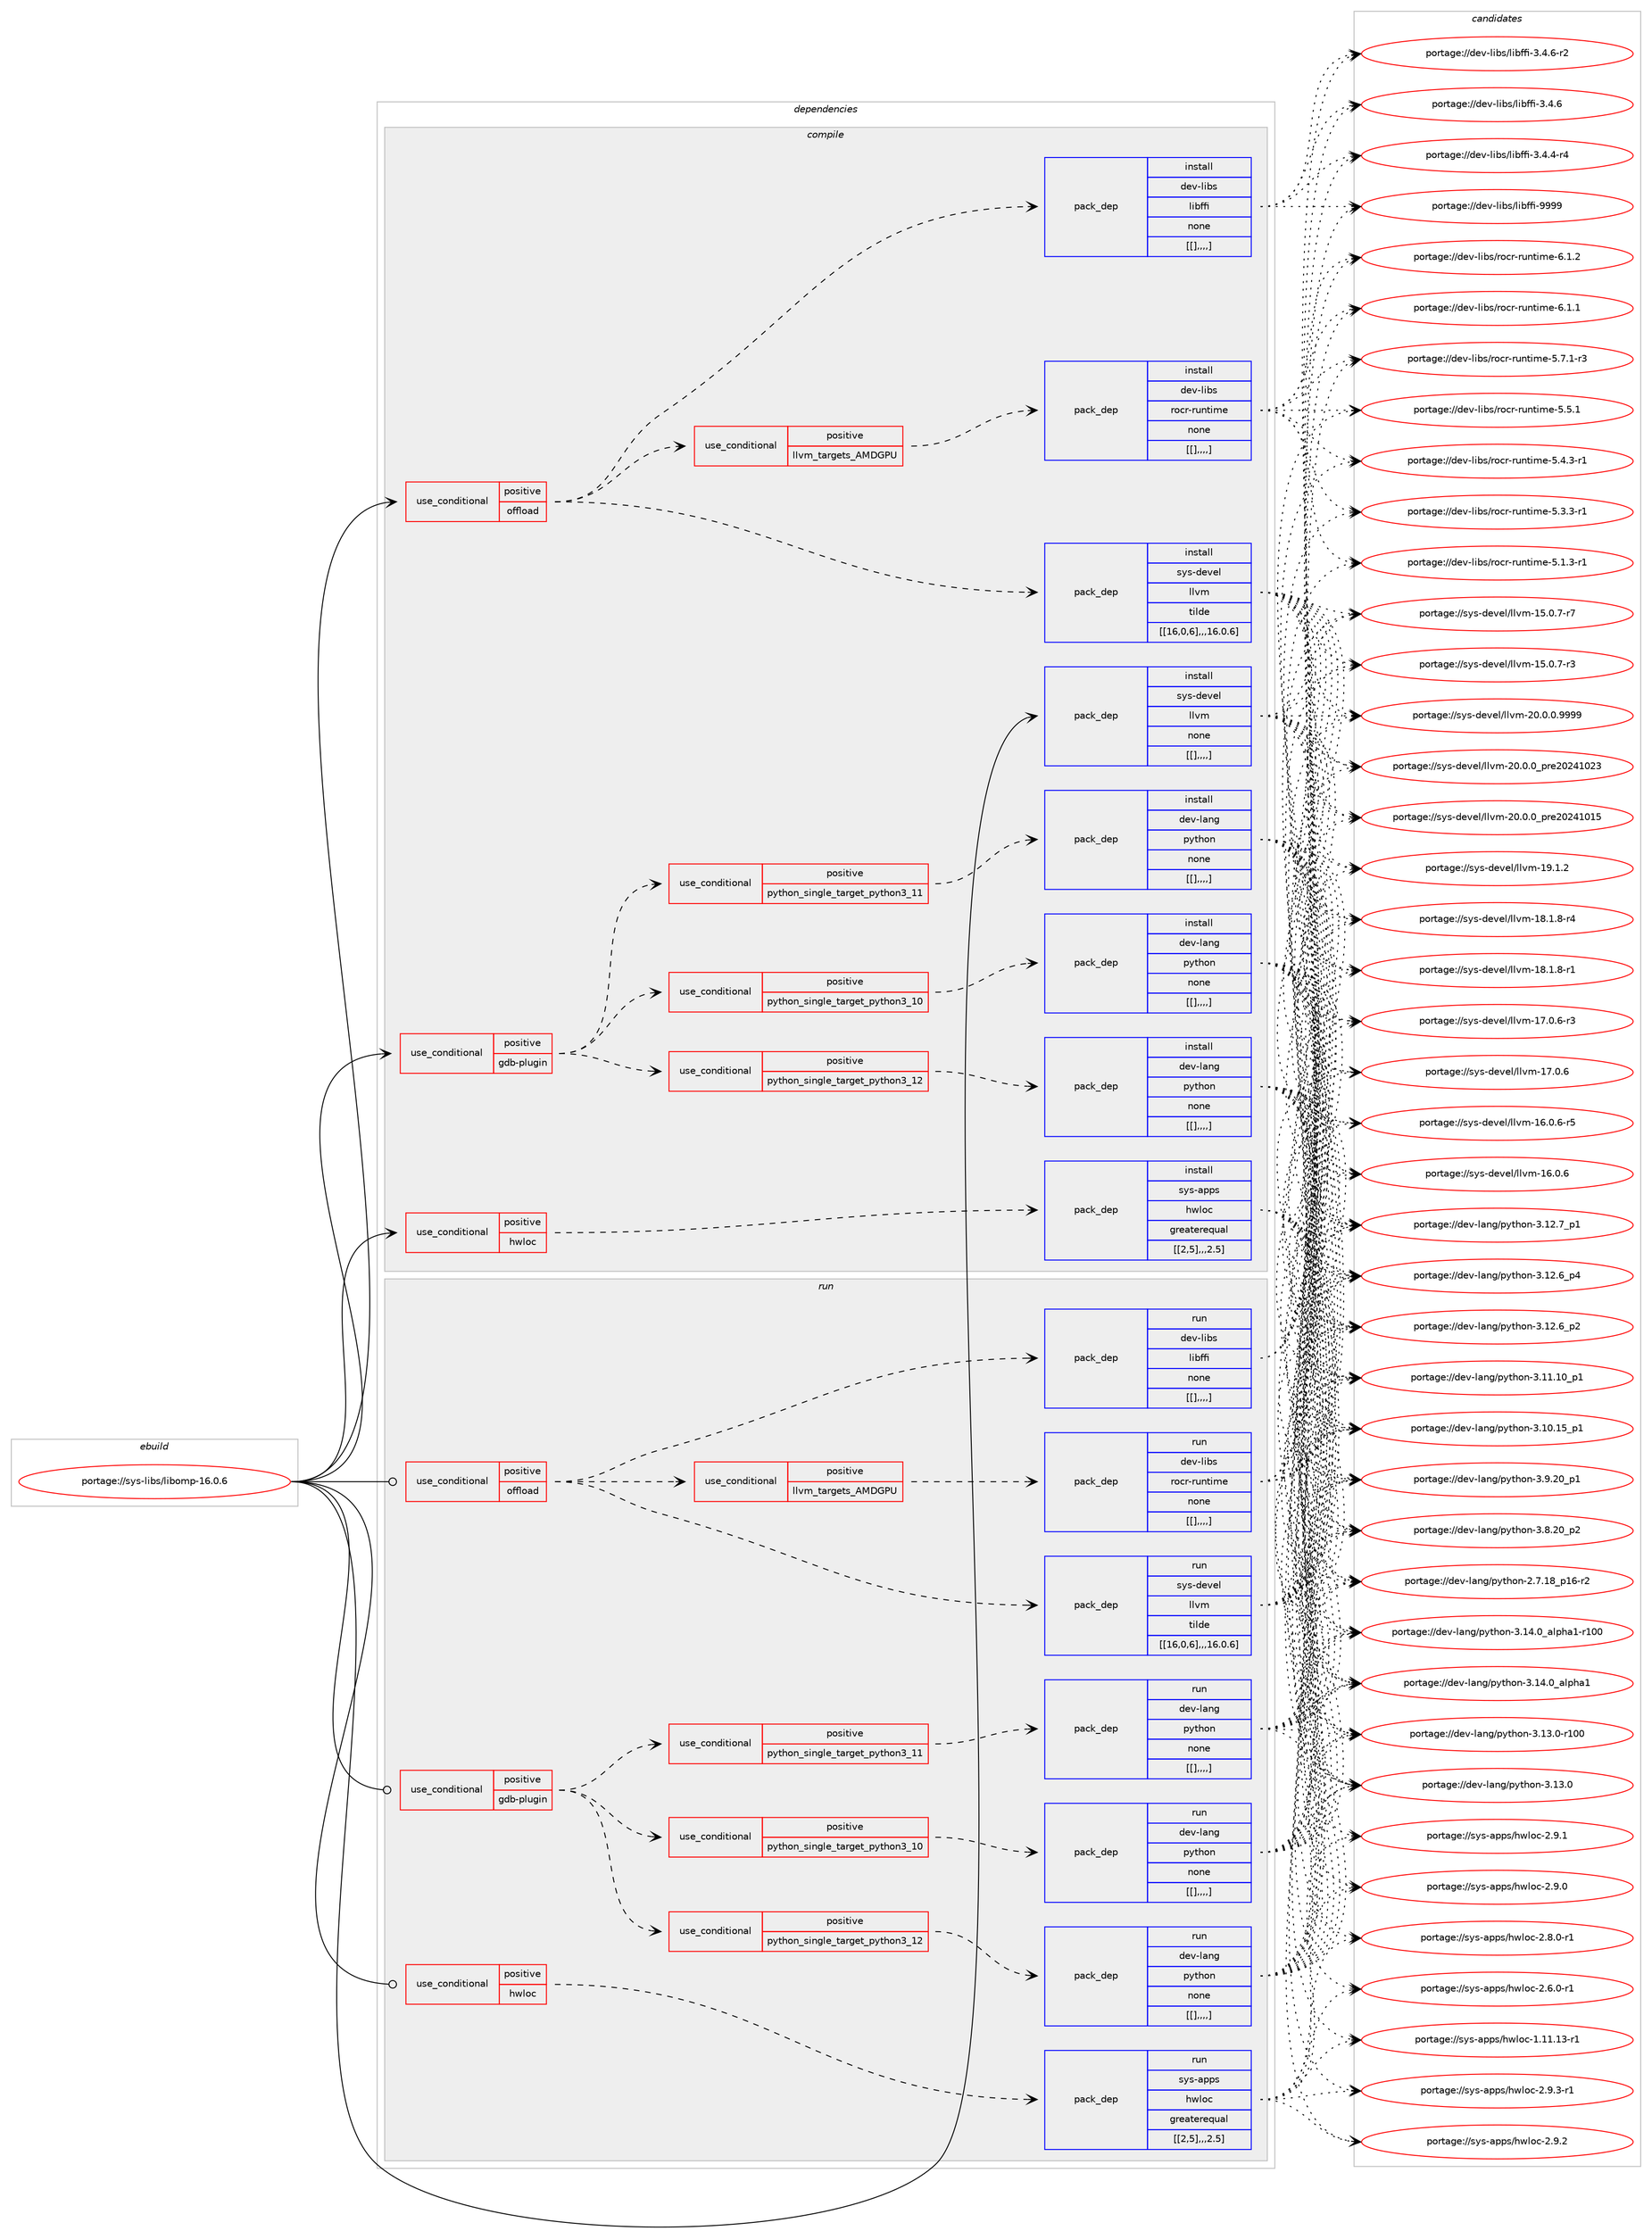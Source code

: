 digraph prolog {

# *************
# Graph options
# *************

newrank=true;
concentrate=true;
compound=true;
graph [rankdir=LR,fontname=Helvetica,fontsize=10,ranksep=1.5];#, ranksep=2.5, nodesep=0.2];
edge  [arrowhead=vee];
node  [fontname=Helvetica,fontsize=10];

# **********
# The ebuild
# **********

subgraph cluster_leftcol {
color=gray;
label=<<i>ebuild</i>>;
id [label="portage://sys-libs/libomp-16.0.6", color=red, width=4, href="../sys-libs/libomp-16.0.6.svg"];
}

# ****************
# The dependencies
# ****************

subgraph cluster_midcol {
color=gray;
label=<<i>dependencies</i>>;
subgraph cluster_compile {
fillcolor="#eeeeee";
style=filled;
label=<<i>compile</i>>;
subgraph cond124490 {
dependency464928 [label=<<TABLE BORDER="0" CELLBORDER="1" CELLSPACING="0" CELLPADDING="4"><TR><TD ROWSPAN="3" CELLPADDING="10">use_conditional</TD></TR><TR><TD>positive</TD></TR><TR><TD>gdb-plugin</TD></TR></TABLE>>, shape=none, color=red];
subgraph cond124503 {
dependency465000 [label=<<TABLE BORDER="0" CELLBORDER="1" CELLSPACING="0" CELLPADDING="4"><TR><TD ROWSPAN="3" CELLPADDING="10">use_conditional</TD></TR><TR><TD>positive</TD></TR><TR><TD>python_single_target_python3_10</TD></TR></TABLE>>, shape=none, color=red];
subgraph pack337218 {
dependency465020 [label=<<TABLE BORDER="0" CELLBORDER="1" CELLSPACING="0" CELLPADDING="4" WIDTH="220"><TR><TD ROWSPAN="6" CELLPADDING="30">pack_dep</TD></TR><TR><TD WIDTH="110">install</TD></TR><TR><TD>dev-lang</TD></TR><TR><TD>python</TD></TR><TR><TD>none</TD></TR><TR><TD>[[],,,,]</TD></TR></TABLE>>, shape=none, color=blue];
}
dependency465000:e -> dependency465020:w [weight=20,style="dashed",arrowhead="vee"];
}
dependency464928:e -> dependency465000:w [weight=20,style="dashed",arrowhead="vee"];
subgraph cond124541 {
dependency465026 [label=<<TABLE BORDER="0" CELLBORDER="1" CELLSPACING="0" CELLPADDING="4"><TR><TD ROWSPAN="3" CELLPADDING="10">use_conditional</TD></TR><TR><TD>positive</TD></TR><TR><TD>python_single_target_python3_11</TD></TR></TABLE>>, shape=none, color=red];
subgraph pack337262 {
dependency465126 [label=<<TABLE BORDER="0" CELLBORDER="1" CELLSPACING="0" CELLPADDING="4" WIDTH="220"><TR><TD ROWSPAN="6" CELLPADDING="30">pack_dep</TD></TR><TR><TD WIDTH="110">install</TD></TR><TR><TD>dev-lang</TD></TR><TR><TD>python</TD></TR><TR><TD>none</TD></TR><TR><TD>[[],,,,]</TD></TR></TABLE>>, shape=none, color=blue];
}
dependency465026:e -> dependency465126:w [weight=20,style="dashed",arrowhead="vee"];
}
dependency464928:e -> dependency465026:w [weight=20,style="dashed",arrowhead="vee"];
subgraph cond124600 {
dependency465155 [label=<<TABLE BORDER="0" CELLBORDER="1" CELLSPACING="0" CELLPADDING="4"><TR><TD ROWSPAN="3" CELLPADDING="10">use_conditional</TD></TR><TR><TD>positive</TD></TR><TR><TD>python_single_target_python3_12</TD></TR></TABLE>>, shape=none, color=red];
subgraph pack337300 {
dependency465201 [label=<<TABLE BORDER="0" CELLBORDER="1" CELLSPACING="0" CELLPADDING="4" WIDTH="220"><TR><TD ROWSPAN="6" CELLPADDING="30">pack_dep</TD></TR><TR><TD WIDTH="110">install</TD></TR><TR><TD>dev-lang</TD></TR><TR><TD>python</TD></TR><TR><TD>none</TD></TR><TR><TD>[[],,,,]</TD></TR></TABLE>>, shape=none, color=blue];
}
dependency465155:e -> dependency465201:w [weight=20,style="dashed",arrowhead="vee"];
}
dependency464928:e -> dependency465155:w [weight=20,style="dashed",arrowhead="vee"];
}
id:e -> dependency464928:w [weight=20,style="solid",arrowhead="vee"];
subgraph cond124633 {
dependency465251 [label=<<TABLE BORDER="0" CELLBORDER="1" CELLSPACING="0" CELLPADDING="4"><TR><TD ROWSPAN="3" CELLPADDING="10">use_conditional</TD></TR><TR><TD>positive</TD></TR><TR><TD>hwloc</TD></TR></TABLE>>, shape=none, color=red];
subgraph pack337358 {
dependency465277 [label=<<TABLE BORDER="0" CELLBORDER="1" CELLSPACING="0" CELLPADDING="4" WIDTH="220"><TR><TD ROWSPAN="6" CELLPADDING="30">pack_dep</TD></TR><TR><TD WIDTH="110">install</TD></TR><TR><TD>sys-apps</TD></TR><TR><TD>hwloc</TD></TR><TR><TD>greaterequal</TD></TR><TR><TD>[[2,5],,,2.5]</TD></TR></TABLE>>, shape=none, color=blue];
}
dependency465251:e -> dependency465277:w [weight=20,style="dashed",arrowhead="vee"];
}
id:e -> dependency465251:w [weight=20,style="solid",arrowhead="vee"];
subgraph cond124677 {
dependency465349 [label=<<TABLE BORDER="0" CELLBORDER="1" CELLSPACING="0" CELLPADDING="4"><TR><TD ROWSPAN="3" CELLPADDING="10">use_conditional</TD></TR><TR><TD>positive</TD></TR><TR><TD>offload</TD></TR></TABLE>>, shape=none, color=red];
subgraph pack337439 {
dependency465395 [label=<<TABLE BORDER="0" CELLBORDER="1" CELLSPACING="0" CELLPADDING="4" WIDTH="220"><TR><TD ROWSPAN="6" CELLPADDING="30">pack_dep</TD></TR><TR><TD WIDTH="110">install</TD></TR><TR><TD>dev-libs</TD></TR><TR><TD>libffi</TD></TR><TR><TD>none</TD></TR><TR><TD>[[],,,,]</TD></TR></TABLE>>, shape=none, color=blue];
}
dependency465349:e -> dependency465395:w [weight=20,style="dashed",arrowhead="vee"];
subgraph pack337454 {
dependency465424 [label=<<TABLE BORDER="0" CELLBORDER="1" CELLSPACING="0" CELLPADDING="4" WIDTH="220"><TR><TD ROWSPAN="6" CELLPADDING="30">pack_dep</TD></TR><TR><TD WIDTH="110">install</TD></TR><TR><TD>sys-devel</TD></TR><TR><TD>llvm</TD></TR><TR><TD>tilde</TD></TR><TR><TD>[[16,0,6],,,16.0.6]</TD></TR></TABLE>>, shape=none, color=blue];
}
dependency465349:e -> dependency465424:w [weight=20,style="dashed",arrowhead="vee"];
subgraph cond124717 {
dependency465453 [label=<<TABLE BORDER="0" CELLBORDER="1" CELLSPACING="0" CELLPADDING="4"><TR><TD ROWSPAN="3" CELLPADDING="10">use_conditional</TD></TR><TR><TD>positive</TD></TR><TR><TD>llvm_targets_AMDGPU</TD></TR></TABLE>>, shape=none, color=red];
subgraph pack337487 {
dependency465498 [label=<<TABLE BORDER="0" CELLBORDER="1" CELLSPACING="0" CELLPADDING="4" WIDTH="220"><TR><TD ROWSPAN="6" CELLPADDING="30">pack_dep</TD></TR><TR><TD WIDTH="110">install</TD></TR><TR><TD>dev-libs</TD></TR><TR><TD>rocr-runtime</TD></TR><TR><TD>none</TD></TR><TR><TD>[[],,,,]</TD></TR></TABLE>>, shape=none, color=blue];
}
dependency465453:e -> dependency465498:w [weight=20,style="dashed",arrowhead="vee"];
}
dependency465349:e -> dependency465453:w [weight=20,style="dashed",arrowhead="vee"];
}
id:e -> dependency465349:w [weight=20,style="solid",arrowhead="vee"];
subgraph pack337508 {
dependency465507 [label=<<TABLE BORDER="0" CELLBORDER="1" CELLSPACING="0" CELLPADDING="4" WIDTH="220"><TR><TD ROWSPAN="6" CELLPADDING="30">pack_dep</TD></TR><TR><TD WIDTH="110">install</TD></TR><TR><TD>sys-devel</TD></TR><TR><TD>llvm</TD></TR><TR><TD>none</TD></TR><TR><TD>[[],,,,]</TD></TR></TABLE>>, shape=none, color=blue];
}
id:e -> dependency465507:w [weight=20,style="solid",arrowhead="vee"];
}
subgraph cluster_compileandrun {
fillcolor="#eeeeee";
style=filled;
label=<<i>compile and run</i>>;
}
subgraph cluster_run {
fillcolor="#eeeeee";
style=filled;
label=<<i>run</i>>;
subgraph cond124749 {
dependency465513 [label=<<TABLE BORDER="0" CELLBORDER="1" CELLSPACING="0" CELLPADDING="4"><TR><TD ROWSPAN="3" CELLPADDING="10">use_conditional</TD></TR><TR><TD>positive</TD></TR><TR><TD>gdb-plugin</TD></TR></TABLE>>, shape=none, color=red];
subgraph cond124759 {
dependency465538 [label=<<TABLE BORDER="0" CELLBORDER="1" CELLSPACING="0" CELLPADDING="4"><TR><TD ROWSPAN="3" CELLPADDING="10">use_conditional</TD></TR><TR><TD>positive</TD></TR><TR><TD>python_single_target_python3_10</TD></TR></TABLE>>, shape=none, color=red];
subgraph pack337527 {
dependency465598 [label=<<TABLE BORDER="0" CELLBORDER="1" CELLSPACING="0" CELLPADDING="4" WIDTH="220"><TR><TD ROWSPAN="6" CELLPADDING="30">pack_dep</TD></TR><TR><TD WIDTH="110">run</TD></TR><TR><TD>dev-lang</TD></TR><TR><TD>python</TD></TR><TR><TD>none</TD></TR><TR><TD>[[],,,,]</TD></TR></TABLE>>, shape=none, color=blue];
}
dependency465538:e -> dependency465598:w [weight=20,style="dashed",arrowhead="vee"];
}
dependency465513:e -> dependency465538:w [weight=20,style="dashed",arrowhead="vee"];
subgraph cond124783 {
dependency465647 [label=<<TABLE BORDER="0" CELLBORDER="1" CELLSPACING="0" CELLPADDING="4"><TR><TD ROWSPAN="3" CELLPADDING="10">use_conditional</TD></TR><TR><TD>positive</TD></TR><TR><TD>python_single_target_python3_11</TD></TR></TABLE>>, shape=none, color=red];
subgraph pack337603 {
dependency465737 [label=<<TABLE BORDER="0" CELLBORDER="1" CELLSPACING="0" CELLPADDING="4" WIDTH="220"><TR><TD ROWSPAN="6" CELLPADDING="30">pack_dep</TD></TR><TR><TD WIDTH="110">run</TD></TR><TR><TD>dev-lang</TD></TR><TR><TD>python</TD></TR><TR><TD>none</TD></TR><TR><TD>[[],,,,]</TD></TR></TABLE>>, shape=none, color=blue];
}
dependency465647:e -> dependency465737:w [weight=20,style="dashed",arrowhead="vee"];
}
dependency465513:e -> dependency465647:w [weight=20,style="dashed",arrowhead="vee"];
subgraph cond124828 {
dependency465745 [label=<<TABLE BORDER="0" CELLBORDER="1" CELLSPACING="0" CELLPADDING="4"><TR><TD ROWSPAN="3" CELLPADDING="10">use_conditional</TD></TR><TR><TD>positive</TD></TR><TR><TD>python_single_target_python3_12</TD></TR></TABLE>>, shape=none, color=red];
subgraph pack337674 {
dependency465857 [label=<<TABLE BORDER="0" CELLBORDER="1" CELLSPACING="0" CELLPADDING="4" WIDTH="220"><TR><TD ROWSPAN="6" CELLPADDING="30">pack_dep</TD></TR><TR><TD WIDTH="110">run</TD></TR><TR><TD>dev-lang</TD></TR><TR><TD>python</TD></TR><TR><TD>none</TD></TR><TR><TD>[[],,,,]</TD></TR></TABLE>>, shape=none, color=blue];
}
dependency465745:e -> dependency465857:w [weight=20,style="dashed",arrowhead="vee"];
}
dependency465513:e -> dependency465745:w [weight=20,style="dashed",arrowhead="vee"];
}
id:e -> dependency465513:w [weight=20,style="solid",arrowhead="odot"];
subgraph cond124897 {
dependency465995 [label=<<TABLE BORDER="0" CELLBORDER="1" CELLSPACING="0" CELLPADDING="4"><TR><TD ROWSPAN="3" CELLPADDING="10">use_conditional</TD></TR><TR><TD>positive</TD></TR><TR><TD>hwloc</TD></TR></TABLE>>, shape=none, color=red];
subgraph pack337823 {
dependency465999 [label=<<TABLE BORDER="0" CELLBORDER="1" CELLSPACING="0" CELLPADDING="4" WIDTH="220"><TR><TD ROWSPAN="6" CELLPADDING="30">pack_dep</TD></TR><TR><TD WIDTH="110">run</TD></TR><TR><TD>sys-apps</TD></TR><TR><TD>hwloc</TD></TR><TR><TD>greaterequal</TD></TR><TR><TD>[[2,5],,,2.5]</TD></TR></TABLE>>, shape=none, color=blue];
}
dependency465995:e -> dependency465999:w [weight=20,style="dashed",arrowhead="vee"];
}
id:e -> dependency465995:w [weight=20,style="solid",arrowhead="odot"];
subgraph cond124929 {
dependency466048 [label=<<TABLE BORDER="0" CELLBORDER="1" CELLSPACING="0" CELLPADDING="4"><TR><TD ROWSPAN="3" CELLPADDING="10">use_conditional</TD></TR><TR><TD>positive</TD></TR><TR><TD>offload</TD></TR></TABLE>>, shape=none, color=red];
subgraph pack337855 {
dependency466062 [label=<<TABLE BORDER="0" CELLBORDER="1" CELLSPACING="0" CELLPADDING="4" WIDTH="220"><TR><TD ROWSPAN="6" CELLPADDING="30">pack_dep</TD></TR><TR><TD WIDTH="110">run</TD></TR><TR><TD>dev-libs</TD></TR><TR><TD>libffi</TD></TR><TR><TD>none</TD></TR><TR><TD>[[],,,,]</TD></TR></TABLE>>, shape=none, color=blue];
}
dependency466048:e -> dependency466062:w [weight=20,style="dashed",arrowhead="vee"];
subgraph pack337867 {
dependency466086 [label=<<TABLE BORDER="0" CELLBORDER="1" CELLSPACING="0" CELLPADDING="4" WIDTH="220"><TR><TD ROWSPAN="6" CELLPADDING="30">pack_dep</TD></TR><TR><TD WIDTH="110">run</TD></TR><TR><TD>sys-devel</TD></TR><TR><TD>llvm</TD></TR><TR><TD>tilde</TD></TR><TR><TD>[[16,0,6],,,16.0.6]</TD></TR></TABLE>>, shape=none, color=blue];
}
dependency466048:e -> dependency466086:w [weight=20,style="dashed",arrowhead="vee"];
subgraph cond124945 {
dependency466090 [label=<<TABLE BORDER="0" CELLBORDER="1" CELLSPACING="0" CELLPADDING="4"><TR><TD ROWSPAN="3" CELLPADDING="10">use_conditional</TD></TR><TR><TD>positive</TD></TR><TR><TD>llvm_targets_AMDGPU</TD></TR></TABLE>>, shape=none, color=red];
subgraph pack337903 {
dependency466130 [label=<<TABLE BORDER="0" CELLBORDER="1" CELLSPACING="0" CELLPADDING="4" WIDTH="220"><TR><TD ROWSPAN="6" CELLPADDING="30">pack_dep</TD></TR><TR><TD WIDTH="110">run</TD></TR><TR><TD>dev-libs</TD></TR><TR><TD>rocr-runtime</TD></TR><TR><TD>none</TD></TR><TR><TD>[[],,,,]</TD></TR></TABLE>>, shape=none, color=blue];
}
dependency466090:e -> dependency466130:w [weight=20,style="dashed",arrowhead="vee"];
}
dependency466048:e -> dependency466090:w [weight=20,style="dashed",arrowhead="vee"];
}
id:e -> dependency466048:w [weight=20,style="solid",arrowhead="odot"];
}
}

# **************
# The candidates
# **************

subgraph cluster_choices {
rank=same;
color=gray;
label=<<i>candidates</i>>;

subgraph choice337415 {
color=black;
nodesep=1;
choice100101118451089711010347112121116104111110455146495246489597108112104974945114494848 [label="portage://dev-lang/python-3.14.0_alpha1-r100", color=red, width=4,href="../dev-lang/python-3.14.0_alpha1-r100.svg"];
choice1001011184510897110103471121211161041111104551464952464895971081121049749 [label="portage://dev-lang/python-3.14.0_alpha1", color=red, width=4,href="../dev-lang/python-3.14.0_alpha1.svg"];
choice1001011184510897110103471121211161041111104551464951464845114494848 [label="portage://dev-lang/python-3.13.0-r100", color=red, width=4,href="../dev-lang/python-3.13.0-r100.svg"];
choice10010111845108971101034711212111610411111045514649514648 [label="portage://dev-lang/python-3.13.0", color=red, width=4,href="../dev-lang/python-3.13.0.svg"];
choice100101118451089711010347112121116104111110455146495046559511249 [label="portage://dev-lang/python-3.12.7_p1", color=red, width=4,href="../dev-lang/python-3.12.7_p1.svg"];
choice100101118451089711010347112121116104111110455146495046549511252 [label="portage://dev-lang/python-3.12.6_p4", color=red, width=4,href="../dev-lang/python-3.12.6_p4.svg"];
choice100101118451089711010347112121116104111110455146495046549511250 [label="portage://dev-lang/python-3.12.6_p2", color=red, width=4,href="../dev-lang/python-3.12.6_p2.svg"];
choice10010111845108971101034711212111610411111045514649494649489511249 [label="portage://dev-lang/python-3.11.10_p1", color=red, width=4,href="../dev-lang/python-3.11.10_p1.svg"];
choice10010111845108971101034711212111610411111045514649484649539511249 [label="portage://dev-lang/python-3.10.15_p1", color=red, width=4,href="../dev-lang/python-3.10.15_p1.svg"];
choice100101118451089711010347112121116104111110455146574650489511249 [label="portage://dev-lang/python-3.9.20_p1", color=red, width=4,href="../dev-lang/python-3.9.20_p1.svg"];
choice100101118451089711010347112121116104111110455146564650489511250 [label="portage://dev-lang/python-3.8.20_p2", color=red, width=4,href="../dev-lang/python-3.8.20_p2.svg"];
choice100101118451089711010347112121116104111110455046554649569511249544511450 [label="portage://dev-lang/python-2.7.18_p16-r2", color=red, width=4,href="../dev-lang/python-2.7.18_p16-r2.svg"];
dependency465020:e -> choice100101118451089711010347112121116104111110455146495246489597108112104974945114494848:w [style=dotted,weight="100"];
dependency465020:e -> choice1001011184510897110103471121211161041111104551464952464895971081121049749:w [style=dotted,weight="100"];
dependency465020:e -> choice1001011184510897110103471121211161041111104551464951464845114494848:w [style=dotted,weight="100"];
dependency465020:e -> choice10010111845108971101034711212111610411111045514649514648:w [style=dotted,weight="100"];
dependency465020:e -> choice100101118451089711010347112121116104111110455146495046559511249:w [style=dotted,weight="100"];
dependency465020:e -> choice100101118451089711010347112121116104111110455146495046549511252:w [style=dotted,weight="100"];
dependency465020:e -> choice100101118451089711010347112121116104111110455146495046549511250:w [style=dotted,weight="100"];
dependency465020:e -> choice10010111845108971101034711212111610411111045514649494649489511249:w [style=dotted,weight="100"];
dependency465020:e -> choice10010111845108971101034711212111610411111045514649484649539511249:w [style=dotted,weight="100"];
dependency465020:e -> choice100101118451089711010347112121116104111110455146574650489511249:w [style=dotted,weight="100"];
dependency465020:e -> choice100101118451089711010347112121116104111110455146564650489511250:w [style=dotted,weight="100"];
dependency465020:e -> choice100101118451089711010347112121116104111110455046554649569511249544511450:w [style=dotted,weight="100"];
}
subgraph choice337440 {
color=black;
nodesep=1;
choice100101118451089711010347112121116104111110455146495246489597108112104974945114494848 [label="portage://dev-lang/python-3.14.0_alpha1-r100", color=red, width=4,href="../dev-lang/python-3.14.0_alpha1-r100.svg"];
choice1001011184510897110103471121211161041111104551464952464895971081121049749 [label="portage://dev-lang/python-3.14.0_alpha1", color=red, width=4,href="../dev-lang/python-3.14.0_alpha1.svg"];
choice1001011184510897110103471121211161041111104551464951464845114494848 [label="portage://dev-lang/python-3.13.0-r100", color=red, width=4,href="../dev-lang/python-3.13.0-r100.svg"];
choice10010111845108971101034711212111610411111045514649514648 [label="portage://dev-lang/python-3.13.0", color=red, width=4,href="../dev-lang/python-3.13.0.svg"];
choice100101118451089711010347112121116104111110455146495046559511249 [label="portage://dev-lang/python-3.12.7_p1", color=red, width=4,href="../dev-lang/python-3.12.7_p1.svg"];
choice100101118451089711010347112121116104111110455146495046549511252 [label="portage://dev-lang/python-3.12.6_p4", color=red, width=4,href="../dev-lang/python-3.12.6_p4.svg"];
choice100101118451089711010347112121116104111110455146495046549511250 [label="portage://dev-lang/python-3.12.6_p2", color=red, width=4,href="../dev-lang/python-3.12.6_p2.svg"];
choice10010111845108971101034711212111610411111045514649494649489511249 [label="portage://dev-lang/python-3.11.10_p1", color=red, width=4,href="../dev-lang/python-3.11.10_p1.svg"];
choice10010111845108971101034711212111610411111045514649484649539511249 [label="portage://dev-lang/python-3.10.15_p1", color=red, width=4,href="../dev-lang/python-3.10.15_p1.svg"];
choice100101118451089711010347112121116104111110455146574650489511249 [label="portage://dev-lang/python-3.9.20_p1", color=red, width=4,href="../dev-lang/python-3.9.20_p1.svg"];
choice100101118451089711010347112121116104111110455146564650489511250 [label="portage://dev-lang/python-3.8.20_p2", color=red, width=4,href="../dev-lang/python-3.8.20_p2.svg"];
choice100101118451089711010347112121116104111110455046554649569511249544511450 [label="portage://dev-lang/python-2.7.18_p16-r2", color=red, width=4,href="../dev-lang/python-2.7.18_p16-r2.svg"];
dependency465126:e -> choice100101118451089711010347112121116104111110455146495246489597108112104974945114494848:w [style=dotted,weight="100"];
dependency465126:e -> choice1001011184510897110103471121211161041111104551464952464895971081121049749:w [style=dotted,weight="100"];
dependency465126:e -> choice1001011184510897110103471121211161041111104551464951464845114494848:w [style=dotted,weight="100"];
dependency465126:e -> choice10010111845108971101034711212111610411111045514649514648:w [style=dotted,weight="100"];
dependency465126:e -> choice100101118451089711010347112121116104111110455146495046559511249:w [style=dotted,weight="100"];
dependency465126:e -> choice100101118451089711010347112121116104111110455146495046549511252:w [style=dotted,weight="100"];
dependency465126:e -> choice100101118451089711010347112121116104111110455146495046549511250:w [style=dotted,weight="100"];
dependency465126:e -> choice10010111845108971101034711212111610411111045514649494649489511249:w [style=dotted,weight="100"];
dependency465126:e -> choice10010111845108971101034711212111610411111045514649484649539511249:w [style=dotted,weight="100"];
dependency465126:e -> choice100101118451089711010347112121116104111110455146574650489511249:w [style=dotted,weight="100"];
dependency465126:e -> choice100101118451089711010347112121116104111110455146564650489511250:w [style=dotted,weight="100"];
dependency465126:e -> choice100101118451089711010347112121116104111110455046554649569511249544511450:w [style=dotted,weight="100"];
}
subgraph choice337476 {
color=black;
nodesep=1;
choice100101118451089711010347112121116104111110455146495246489597108112104974945114494848 [label="portage://dev-lang/python-3.14.0_alpha1-r100", color=red, width=4,href="../dev-lang/python-3.14.0_alpha1-r100.svg"];
choice1001011184510897110103471121211161041111104551464952464895971081121049749 [label="portage://dev-lang/python-3.14.0_alpha1", color=red, width=4,href="../dev-lang/python-3.14.0_alpha1.svg"];
choice1001011184510897110103471121211161041111104551464951464845114494848 [label="portage://dev-lang/python-3.13.0-r100", color=red, width=4,href="../dev-lang/python-3.13.0-r100.svg"];
choice10010111845108971101034711212111610411111045514649514648 [label="portage://dev-lang/python-3.13.0", color=red, width=4,href="../dev-lang/python-3.13.0.svg"];
choice100101118451089711010347112121116104111110455146495046559511249 [label="portage://dev-lang/python-3.12.7_p1", color=red, width=4,href="../dev-lang/python-3.12.7_p1.svg"];
choice100101118451089711010347112121116104111110455146495046549511252 [label="portage://dev-lang/python-3.12.6_p4", color=red, width=4,href="../dev-lang/python-3.12.6_p4.svg"];
choice100101118451089711010347112121116104111110455146495046549511250 [label="portage://dev-lang/python-3.12.6_p2", color=red, width=4,href="../dev-lang/python-3.12.6_p2.svg"];
choice10010111845108971101034711212111610411111045514649494649489511249 [label="portage://dev-lang/python-3.11.10_p1", color=red, width=4,href="../dev-lang/python-3.11.10_p1.svg"];
choice10010111845108971101034711212111610411111045514649484649539511249 [label="portage://dev-lang/python-3.10.15_p1", color=red, width=4,href="../dev-lang/python-3.10.15_p1.svg"];
choice100101118451089711010347112121116104111110455146574650489511249 [label="portage://dev-lang/python-3.9.20_p1", color=red, width=4,href="../dev-lang/python-3.9.20_p1.svg"];
choice100101118451089711010347112121116104111110455146564650489511250 [label="portage://dev-lang/python-3.8.20_p2", color=red, width=4,href="../dev-lang/python-3.8.20_p2.svg"];
choice100101118451089711010347112121116104111110455046554649569511249544511450 [label="portage://dev-lang/python-2.7.18_p16-r2", color=red, width=4,href="../dev-lang/python-2.7.18_p16-r2.svg"];
dependency465201:e -> choice100101118451089711010347112121116104111110455146495246489597108112104974945114494848:w [style=dotted,weight="100"];
dependency465201:e -> choice1001011184510897110103471121211161041111104551464952464895971081121049749:w [style=dotted,weight="100"];
dependency465201:e -> choice1001011184510897110103471121211161041111104551464951464845114494848:w [style=dotted,weight="100"];
dependency465201:e -> choice10010111845108971101034711212111610411111045514649514648:w [style=dotted,weight="100"];
dependency465201:e -> choice100101118451089711010347112121116104111110455146495046559511249:w [style=dotted,weight="100"];
dependency465201:e -> choice100101118451089711010347112121116104111110455146495046549511252:w [style=dotted,weight="100"];
dependency465201:e -> choice100101118451089711010347112121116104111110455146495046549511250:w [style=dotted,weight="100"];
dependency465201:e -> choice10010111845108971101034711212111610411111045514649494649489511249:w [style=dotted,weight="100"];
dependency465201:e -> choice10010111845108971101034711212111610411111045514649484649539511249:w [style=dotted,weight="100"];
dependency465201:e -> choice100101118451089711010347112121116104111110455146574650489511249:w [style=dotted,weight="100"];
dependency465201:e -> choice100101118451089711010347112121116104111110455146564650489511250:w [style=dotted,weight="100"];
dependency465201:e -> choice100101118451089711010347112121116104111110455046554649569511249544511450:w [style=dotted,weight="100"];
}
subgraph choice337505 {
color=black;
nodesep=1;
choice115121115459711211211547104119108111994550465746514511449 [label="portage://sys-apps/hwloc-2.9.3-r1", color=red, width=4,href="../sys-apps/hwloc-2.9.3-r1.svg"];
choice11512111545971121121154710411910811199455046574650 [label="portage://sys-apps/hwloc-2.9.2", color=red, width=4,href="../sys-apps/hwloc-2.9.2.svg"];
choice11512111545971121121154710411910811199455046574649 [label="portage://sys-apps/hwloc-2.9.1", color=red, width=4,href="../sys-apps/hwloc-2.9.1.svg"];
choice11512111545971121121154710411910811199455046574648 [label="portage://sys-apps/hwloc-2.9.0", color=red, width=4,href="../sys-apps/hwloc-2.9.0.svg"];
choice115121115459711211211547104119108111994550465646484511449 [label="portage://sys-apps/hwloc-2.8.0-r1", color=red, width=4,href="../sys-apps/hwloc-2.8.0-r1.svg"];
choice115121115459711211211547104119108111994550465446484511449 [label="portage://sys-apps/hwloc-2.6.0-r1", color=red, width=4,href="../sys-apps/hwloc-2.6.0-r1.svg"];
choice1151211154597112112115471041191081119945494649494649514511449 [label="portage://sys-apps/hwloc-1.11.13-r1", color=red, width=4,href="../sys-apps/hwloc-1.11.13-r1.svg"];
dependency465277:e -> choice115121115459711211211547104119108111994550465746514511449:w [style=dotted,weight="100"];
dependency465277:e -> choice11512111545971121121154710411910811199455046574650:w [style=dotted,weight="100"];
dependency465277:e -> choice11512111545971121121154710411910811199455046574649:w [style=dotted,weight="100"];
dependency465277:e -> choice11512111545971121121154710411910811199455046574648:w [style=dotted,weight="100"];
dependency465277:e -> choice115121115459711211211547104119108111994550465646484511449:w [style=dotted,weight="100"];
dependency465277:e -> choice115121115459711211211547104119108111994550465446484511449:w [style=dotted,weight="100"];
dependency465277:e -> choice1151211154597112112115471041191081119945494649494649514511449:w [style=dotted,weight="100"];
}
subgraph choice337515 {
color=black;
nodesep=1;
choice100101118451081059811547108105981021021054557575757 [label="portage://dev-libs/libffi-9999", color=red, width=4,href="../dev-libs/libffi-9999.svg"];
choice100101118451081059811547108105981021021054551465246544511450 [label="portage://dev-libs/libffi-3.4.6-r2", color=red, width=4,href="../dev-libs/libffi-3.4.6-r2.svg"];
choice10010111845108105981154710810598102102105455146524654 [label="portage://dev-libs/libffi-3.4.6", color=red, width=4,href="../dev-libs/libffi-3.4.6.svg"];
choice100101118451081059811547108105981021021054551465246524511452 [label="portage://dev-libs/libffi-3.4.4-r4", color=red, width=4,href="../dev-libs/libffi-3.4.4-r4.svg"];
dependency465395:e -> choice100101118451081059811547108105981021021054557575757:w [style=dotted,weight="100"];
dependency465395:e -> choice100101118451081059811547108105981021021054551465246544511450:w [style=dotted,weight="100"];
dependency465395:e -> choice10010111845108105981154710810598102102105455146524654:w [style=dotted,weight="100"];
dependency465395:e -> choice100101118451081059811547108105981021021054551465246524511452:w [style=dotted,weight="100"];
}
subgraph choice337535 {
color=black;
nodesep=1;
choice1151211154510010111810110847108108118109455048464846484657575757 [label="portage://sys-devel/llvm-20.0.0.9999", color=red, width=4,href="../sys-devel/llvm-20.0.0.9999.svg"];
choice115121115451001011181011084710810811810945504846484648951121141015048505249485051 [label="portage://sys-devel/llvm-20.0.0_pre20241023", color=red, width=4,href="../sys-devel/llvm-20.0.0_pre20241023.svg"];
choice115121115451001011181011084710810811810945504846484648951121141015048505249484953 [label="portage://sys-devel/llvm-20.0.0_pre20241015", color=red, width=4,href="../sys-devel/llvm-20.0.0_pre20241015.svg"];
choice115121115451001011181011084710810811810945495746494650 [label="portage://sys-devel/llvm-19.1.2", color=red, width=4,href="../sys-devel/llvm-19.1.2.svg"];
choice1151211154510010111810110847108108118109454956464946564511452 [label="portage://sys-devel/llvm-18.1.8-r4", color=red, width=4,href="../sys-devel/llvm-18.1.8-r4.svg"];
choice1151211154510010111810110847108108118109454956464946564511449 [label="portage://sys-devel/llvm-18.1.8-r1", color=red, width=4,href="../sys-devel/llvm-18.1.8-r1.svg"];
choice1151211154510010111810110847108108118109454955464846544511451 [label="portage://sys-devel/llvm-17.0.6-r3", color=red, width=4,href="../sys-devel/llvm-17.0.6-r3.svg"];
choice115121115451001011181011084710810811810945495546484654 [label="portage://sys-devel/llvm-17.0.6", color=red, width=4,href="../sys-devel/llvm-17.0.6.svg"];
choice1151211154510010111810110847108108118109454954464846544511453 [label="portage://sys-devel/llvm-16.0.6-r5", color=red, width=4,href="../sys-devel/llvm-16.0.6-r5.svg"];
choice115121115451001011181011084710810811810945495446484654 [label="portage://sys-devel/llvm-16.0.6", color=red, width=4,href="../sys-devel/llvm-16.0.6.svg"];
choice1151211154510010111810110847108108118109454953464846554511455 [label="portage://sys-devel/llvm-15.0.7-r7", color=red, width=4,href="../sys-devel/llvm-15.0.7-r7.svg"];
choice1151211154510010111810110847108108118109454953464846554511451 [label="portage://sys-devel/llvm-15.0.7-r3", color=red, width=4,href="../sys-devel/llvm-15.0.7-r3.svg"];
dependency465424:e -> choice1151211154510010111810110847108108118109455048464846484657575757:w [style=dotted,weight="100"];
dependency465424:e -> choice115121115451001011181011084710810811810945504846484648951121141015048505249485051:w [style=dotted,weight="100"];
dependency465424:e -> choice115121115451001011181011084710810811810945504846484648951121141015048505249484953:w [style=dotted,weight="100"];
dependency465424:e -> choice115121115451001011181011084710810811810945495746494650:w [style=dotted,weight="100"];
dependency465424:e -> choice1151211154510010111810110847108108118109454956464946564511452:w [style=dotted,weight="100"];
dependency465424:e -> choice1151211154510010111810110847108108118109454956464946564511449:w [style=dotted,weight="100"];
dependency465424:e -> choice1151211154510010111810110847108108118109454955464846544511451:w [style=dotted,weight="100"];
dependency465424:e -> choice115121115451001011181011084710810811810945495546484654:w [style=dotted,weight="100"];
dependency465424:e -> choice1151211154510010111810110847108108118109454954464846544511453:w [style=dotted,weight="100"];
dependency465424:e -> choice115121115451001011181011084710810811810945495446484654:w [style=dotted,weight="100"];
dependency465424:e -> choice1151211154510010111810110847108108118109454953464846554511455:w [style=dotted,weight="100"];
dependency465424:e -> choice1151211154510010111810110847108108118109454953464846554511451:w [style=dotted,weight="100"];
}
subgraph choice337549 {
color=black;
nodesep=1;
choice1001011184510810598115471141119911445114117110116105109101455446494650 [label="portage://dev-libs/rocr-runtime-6.1.2", color=red, width=4,href="../dev-libs/rocr-runtime-6.1.2.svg"];
choice1001011184510810598115471141119911445114117110116105109101455446494649 [label="portage://dev-libs/rocr-runtime-6.1.1", color=red, width=4,href="../dev-libs/rocr-runtime-6.1.1.svg"];
choice10010111845108105981154711411199114451141171101161051091014553465546494511451 [label="portage://dev-libs/rocr-runtime-5.7.1-r3", color=red, width=4,href="../dev-libs/rocr-runtime-5.7.1-r3.svg"];
choice1001011184510810598115471141119911445114117110116105109101455346534649 [label="portage://dev-libs/rocr-runtime-5.5.1", color=red, width=4,href="../dev-libs/rocr-runtime-5.5.1.svg"];
choice10010111845108105981154711411199114451141171101161051091014553465246514511449 [label="portage://dev-libs/rocr-runtime-5.4.3-r1", color=red, width=4,href="../dev-libs/rocr-runtime-5.4.3-r1.svg"];
choice10010111845108105981154711411199114451141171101161051091014553465146514511449 [label="portage://dev-libs/rocr-runtime-5.3.3-r1", color=red, width=4,href="../dev-libs/rocr-runtime-5.3.3-r1.svg"];
choice10010111845108105981154711411199114451141171101161051091014553464946514511449 [label="portage://dev-libs/rocr-runtime-5.1.3-r1", color=red, width=4,href="../dev-libs/rocr-runtime-5.1.3-r1.svg"];
dependency465498:e -> choice1001011184510810598115471141119911445114117110116105109101455446494650:w [style=dotted,weight="100"];
dependency465498:e -> choice1001011184510810598115471141119911445114117110116105109101455446494649:w [style=dotted,weight="100"];
dependency465498:e -> choice10010111845108105981154711411199114451141171101161051091014553465546494511451:w [style=dotted,weight="100"];
dependency465498:e -> choice1001011184510810598115471141119911445114117110116105109101455346534649:w [style=dotted,weight="100"];
dependency465498:e -> choice10010111845108105981154711411199114451141171101161051091014553465246514511449:w [style=dotted,weight="100"];
dependency465498:e -> choice10010111845108105981154711411199114451141171101161051091014553465146514511449:w [style=dotted,weight="100"];
dependency465498:e -> choice10010111845108105981154711411199114451141171101161051091014553464946514511449:w [style=dotted,weight="100"];
}
subgraph choice337559 {
color=black;
nodesep=1;
choice1151211154510010111810110847108108118109455048464846484657575757 [label="portage://sys-devel/llvm-20.0.0.9999", color=red, width=4,href="../sys-devel/llvm-20.0.0.9999.svg"];
choice115121115451001011181011084710810811810945504846484648951121141015048505249485051 [label="portage://sys-devel/llvm-20.0.0_pre20241023", color=red, width=4,href="../sys-devel/llvm-20.0.0_pre20241023.svg"];
choice115121115451001011181011084710810811810945504846484648951121141015048505249484953 [label="portage://sys-devel/llvm-20.0.0_pre20241015", color=red, width=4,href="../sys-devel/llvm-20.0.0_pre20241015.svg"];
choice115121115451001011181011084710810811810945495746494650 [label="portage://sys-devel/llvm-19.1.2", color=red, width=4,href="../sys-devel/llvm-19.1.2.svg"];
choice1151211154510010111810110847108108118109454956464946564511452 [label="portage://sys-devel/llvm-18.1.8-r4", color=red, width=4,href="../sys-devel/llvm-18.1.8-r4.svg"];
choice1151211154510010111810110847108108118109454956464946564511449 [label="portage://sys-devel/llvm-18.1.8-r1", color=red, width=4,href="../sys-devel/llvm-18.1.8-r1.svg"];
choice1151211154510010111810110847108108118109454955464846544511451 [label="portage://sys-devel/llvm-17.0.6-r3", color=red, width=4,href="../sys-devel/llvm-17.0.6-r3.svg"];
choice115121115451001011181011084710810811810945495546484654 [label="portage://sys-devel/llvm-17.0.6", color=red, width=4,href="../sys-devel/llvm-17.0.6.svg"];
choice1151211154510010111810110847108108118109454954464846544511453 [label="portage://sys-devel/llvm-16.0.6-r5", color=red, width=4,href="../sys-devel/llvm-16.0.6-r5.svg"];
choice115121115451001011181011084710810811810945495446484654 [label="portage://sys-devel/llvm-16.0.6", color=red, width=4,href="../sys-devel/llvm-16.0.6.svg"];
choice1151211154510010111810110847108108118109454953464846554511455 [label="portage://sys-devel/llvm-15.0.7-r7", color=red, width=4,href="../sys-devel/llvm-15.0.7-r7.svg"];
choice1151211154510010111810110847108108118109454953464846554511451 [label="portage://sys-devel/llvm-15.0.7-r3", color=red, width=4,href="../sys-devel/llvm-15.0.7-r3.svg"];
dependency465507:e -> choice1151211154510010111810110847108108118109455048464846484657575757:w [style=dotted,weight="100"];
dependency465507:e -> choice115121115451001011181011084710810811810945504846484648951121141015048505249485051:w [style=dotted,weight="100"];
dependency465507:e -> choice115121115451001011181011084710810811810945504846484648951121141015048505249484953:w [style=dotted,weight="100"];
dependency465507:e -> choice115121115451001011181011084710810811810945495746494650:w [style=dotted,weight="100"];
dependency465507:e -> choice1151211154510010111810110847108108118109454956464946564511452:w [style=dotted,weight="100"];
dependency465507:e -> choice1151211154510010111810110847108108118109454956464946564511449:w [style=dotted,weight="100"];
dependency465507:e -> choice1151211154510010111810110847108108118109454955464846544511451:w [style=dotted,weight="100"];
dependency465507:e -> choice115121115451001011181011084710810811810945495546484654:w [style=dotted,weight="100"];
dependency465507:e -> choice1151211154510010111810110847108108118109454954464846544511453:w [style=dotted,weight="100"];
dependency465507:e -> choice115121115451001011181011084710810811810945495446484654:w [style=dotted,weight="100"];
dependency465507:e -> choice1151211154510010111810110847108108118109454953464846554511455:w [style=dotted,weight="100"];
dependency465507:e -> choice1151211154510010111810110847108108118109454953464846554511451:w [style=dotted,weight="100"];
}
subgraph choice337573 {
color=black;
nodesep=1;
choice100101118451089711010347112121116104111110455146495246489597108112104974945114494848 [label="portage://dev-lang/python-3.14.0_alpha1-r100", color=red, width=4,href="../dev-lang/python-3.14.0_alpha1-r100.svg"];
choice1001011184510897110103471121211161041111104551464952464895971081121049749 [label="portage://dev-lang/python-3.14.0_alpha1", color=red, width=4,href="../dev-lang/python-3.14.0_alpha1.svg"];
choice1001011184510897110103471121211161041111104551464951464845114494848 [label="portage://dev-lang/python-3.13.0-r100", color=red, width=4,href="../dev-lang/python-3.13.0-r100.svg"];
choice10010111845108971101034711212111610411111045514649514648 [label="portage://dev-lang/python-3.13.0", color=red, width=4,href="../dev-lang/python-3.13.0.svg"];
choice100101118451089711010347112121116104111110455146495046559511249 [label="portage://dev-lang/python-3.12.7_p1", color=red, width=4,href="../dev-lang/python-3.12.7_p1.svg"];
choice100101118451089711010347112121116104111110455146495046549511252 [label="portage://dev-lang/python-3.12.6_p4", color=red, width=4,href="../dev-lang/python-3.12.6_p4.svg"];
choice100101118451089711010347112121116104111110455146495046549511250 [label="portage://dev-lang/python-3.12.6_p2", color=red, width=4,href="../dev-lang/python-3.12.6_p2.svg"];
choice10010111845108971101034711212111610411111045514649494649489511249 [label="portage://dev-lang/python-3.11.10_p1", color=red, width=4,href="../dev-lang/python-3.11.10_p1.svg"];
choice10010111845108971101034711212111610411111045514649484649539511249 [label="portage://dev-lang/python-3.10.15_p1", color=red, width=4,href="../dev-lang/python-3.10.15_p1.svg"];
choice100101118451089711010347112121116104111110455146574650489511249 [label="portage://dev-lang/python-3.9.20_p1", color=red, width=4,href="../dev-lang/python-3.9.20_p1.svg"];
choice100101118451089711010347112121116104111110455146564650489511250 [label="portage://dev-lang/python-3.8.20_p2", color=red, width=4,href="../dev-lang/python-3.8.20_p2.svg"];
choice100101118451089711010347112121116104111110455046554649569511249544511450 [label="portage://dev-lang/python-2.7.18_p16-r2", color=red, width=4,href="../dev-lang/python-2.7.18_p16-r2.svg"];
dependency465598:e -> choice100101118451089711010347112121116104111110455146495246489597108112104974945114494848:w [style=dotted,weight="100"];
dependency465598:e -> choice1001011184510897110103471121211161041111104551464952464895971081121049749:w [style=dotted,weight="100"];
dependency465598:e -> choice1001011184510897110103471121211161041111104551464951464845114494848:w [style=dotted,weight="100"];
dependency465598:e -> choice10010111845108971101034711212111610411111045514649514648:w [style=dotted,weight="100"];
dependency465598:e -> choice100101118451089711010347112121116104111110455146495046559511249:w [style=dotted,weight="100"];
dependency465598:e -> choice100101118451089711010347112121116104111110455146495046549511252:w [style=dotted,weight="100"];
dependency465598:e -> choice100101118451089711010347112121116104111110455146495046549511250:w [style=dotted,weight="100"];
dependency465598:e -> choice10010111845108971101034711212111610411111045514649494649489511249:w [style=dotted,weight="100"];
dependency465598:e -> choice10010111845108971101034711212111610411111045514649484649539511249:w [style=dotted,weight="100"];
dependency465598:e -> choice100101118451089711010347112121116104111110455146574650489511249:w [style=dotted,weight="100"];
dependency465598:e -> choice100101118451089711010347112121116104111110455146564650489511250:w [style=dotted,weight="100"];
dependency465598:e -> choice100101118451089711010347112121116104111110455046554649569511249544511450:w [style=dotted,weight="100"];
}
subgraph choice337598 {
color=black;
nodesep=1;
choice100101118451089711010347112121116104111110455146495246489597108112104974945114494848 [label="portage://dev-lang/python-3.14.0_alpha1-r100", color=red, width=4,href="../dev-lang/python-3.14.0_alpha1-r100.svg"];
choice1001011184510897110103471121211161041111104551464952464895971081121049749 [label="portage://dev-lang/python-3.14.0_alpha1", color=red, width=4,href="../dev-lang/python-3.14.0_alpha1.svg"];
choice1001011184510897110103471121211161041111104551464951464845114494848 [label="portage://dev-lang/python-3.13.0-r100", color=red, width=4,href="../dev-lang/python-3.13.0-r100.svg"];
choice10010111845108971101034711212111610411111045514649514648 [label="portage://dev-lang/python-3.13.0", color=red, width=4,href="../dev-lang/python-3.13.0.svg"];
choice100101118451089711010347112121116104111110455146495046559511249 [label="portage://dev-lang/python-3.12.7_p1", color=red, width=4,href="../dev-lang/python-3.12.7_p1.svg"];
choice100101118451089711010347112121116104111110455146495046549511252 [label="portage://dev-lang/python-3.12.6_p4", color=red, width=4,href="../dev-lang/python-3.12.6_p4.svg"];
choice100101118451089711010347112121116104111110455146495046549511250 [label="portage://dev-lang/python-3.12.6_p2", color=red, width=4,href="../dev-lang/python-3.12.6_p2.svg"];
choice10010111845108971101034711212111610411111045514649494649489511249 [label="portage://dev-lang/python-3.11.10_p1", color=red, width=4,href="../dev-lang/python-3.11.10_p1.svg"];
choice10010111845108971101034711212111610411111045514649484649539511249 [label="portage://dev-lang/python-3.10.15_p1", color=red, width=4,href="../dev-lang/python-3.10.15_p1.svg"];
choice100101118451089711010347112121116104111110455146574650489511249 [label="portage://dev-lang/python-3.9.20_p1", color=red, width=4,href="../dev-lang/python-3.9.20_p1.svg"];
choice100101118451089711010347112121116104111110455146564650489511250 [label="portage://dev-lang/python-3.8.20_p2", color=red, width=4,href="../dev-lang/python-3.8.20_p2.svg"];
choice100101118451089711010347112121116104111110455046554649569511249544511450 [label="portage://dev-lang/python-2.7.18_p16-r2", color=red, width=4,href="../dev-lang/python-2.7.18_p16-r2.svg"];
dependency465737:e -> choice100101118451089711010347112121116104111110455146495246489597108112104974945114494848:w [style=dotted,weight="100"];
dependency465737:e -> choice1001011184510897110103471121211161041111104551464952464895971081121049749:w [style=dotted,weight="100"];
dependency465737:e -> choice1001011184510897110103471121211161041111104551464951464845114494848:w [style=dotted,weight="100"];
dependency465737:e -> choice10010111845108971101034711212111610411111045514649514648:w [style=dotted,weight="100"];
dependency465737:e -> choice100101118451089711010347112121116104111110455146495046559511249:w [style=dotted,weight="100"];
dependency465737:e -> choice100101118451089711010347112121116104111110455146495046549511252:w [style=dotted,weight="100"];
dependency465737:e -> choice100101118451089711010347112121116104111110455146495046549511250:w [style=dotted,weight="100"];
dependency465737:e -> choice10010111845108971101034711212111610411111045514649494649489511249:w [style=dotted,weight="100"];
dependency465737:e -> choice10010111845108971101034711212111610411111045514649484649539511249:w [style=dotted,weight="100"];
dependency465737:e -> choice100101118451089711010347112121116104111110455146574650489511249:w [style=dotted,weight="100"];
dependency465737:e -> choice100101118451089711010347112121116104111110455146564650489511250:w [style=dotted,weight="100"];
dependency465737:e -> choice100101118451089711010347112121116104111110455046554649569511249544511450:w [style=dotted,weight="100"];
}
subgraph choice337620 {
color=black;
nodesep=1;
choice100101118451089711010347112121116104111110455146495246489597108112104974945114494848 [label="portage://dev-lang/python-3.14.0_alpha1-r100", color=red, width=4,href="../dev-lang/python-3.14.0_alpha1-r100.svg"];
choice1001011184510897110103471121211161041111104551464952464895971081121049749 [label="portage://dev-lang/python-3.14.0_alpha1", color=red, width=4,href="../dev-lang/python-3.14.0_alpha1.svg"];
choice1001011184510897110103471121211161041111104551464951464845114494848 [label="portage://dev-lang/python-3.13.0-r100", color=red, width=4,href="../dev-lang/python-3.13.0-r100.svg"];
choice10010111845108971101034711212111610411111045514649514648 [label="portage://dev-lang/python-3.13.0", color=red, width=4,href="../dev-lang/python-3.13.0.svg"];
choice100101118451089711010347112121116104111110455146495046559511249 [label="portage://dev-lang/python-3.12.7_p1", color=red, width=4,href="../dev-lang/python-3.12.7_p1.svg"];
choice100101118451089711010347112121116104111110455146495046549511252 [label="portage://dev-lang/python-3.12.6_p4", color=red, width=4,href="../dev-lang/python-3.12.6_p4.svg"];
choice100101118451089711010347112121116104111110455146495046549511250 [label="portage://dev-lang/python-3.12.6_p2", color=red, width=4,href="../dev-lang/python-3.12.6_p2.svg"];
choice10010111845108971101034711212111610411111045514649494649489511249 [label="portage://dev-lang/python-3.11.10_p1", color=red, width=4,href="../dev-lang/python-3.11.10_p1.svg"];
choice10010111845108971101034711212111610411111045514649484649539511249 [label="portage://dev-lang/python-3.10.15_p1", color=red, width=4,href="../dev-lang/python-3.10.15_p1.svg"];
choice100101118451089711010347112121116104111110455146574650489511249 [label="portage://dev-lang/python-3.9.20_p1", color=red, width=4,href="../dev-lang/python-3.9.20_p1.svg"];
choice100101118451089711010347112121116104111110455146564650489511250 [label="portage://dev-lang/python-3.8.20_p2", color=red, width=4,href="../dev-lang/python-3.8.20_p2.svg"];
choice100101118451089711010347112121116104111110455046554649569511249544511450 [label="portage://dev-lang/python-2.7.18_p16-r2", color=red, width=4,href="../dev-lang/python-2.7.18_p16-r2.svg"];
dependency465857:e -> choice100101118451089711010347112121116104111110455146495246489597108112104974945114494848:w [style=dotted,weight="100"];
dependency465857:e -> choice1001011184510897110103471121211161041111104551464952464895971081121049749:w [style=dotted,weight="100"];
dependency465857:e -> choice1001011184510897110103471121211161041111104551464951464845114494848:w [style=dotted,weight="100"];
dependency465857:e -> choice10010111845108971101034711212111610411111045514649514648:w [style=dotted,weight="100"];
dependency465857:e -> choice100101118451089711010347112121116104111110455146495046559511249:w [style=dotted,weight="100"];
dependency465857:e -> choice100101118451089711010347112121116104111110455146495046549511252:w [style=dotted,weight="100"];
dependency465857:e -> choice100101118451089711010347112121116104111110455146495046549511250:w [style=dotted,weight="100"];
dependency465857:e -> choice10010111845108971101034711212111610411111045514649494649489511249:w [style=dotted,weight="100"];
dependency465857:e -> choice10010111845108971101034711212111610411111045514649484649539511249:w [style=dotted,weight="100"];
dependency465857:e -> choice100101118451089711010347112121116104111110455146574650489511249:w [style=dotted,weight="100"];
dependency465857:e -> choice100101118451089711010347112121116104111110455146564650489511250:w [style=dotted,weight="100"];
dependency465857:e -> choice100101118451089711010347112121116104111110455046554649569511249544511450:w [style=dotted,weight="100"];
}
subgraph choice337639 {
color=black;
nodesep=1;
choice115121115459711211211547104119108111994550465746514511449 [label="portage://sys-apps/hwloc-2.9.3-r1", color=red, width=4,href="../sys-apps/hwloc-2.9.3-r1.svg"];
choice11512111545971121121154710411910811199455046574650 [label="portage://sys-apps/hwloc-2.9.2", color=red, width=4,href="../sys-apps/hwloc-2.9.2.svg"];
choice11512111545971121121154710411910811199455046574649 [label="portage://sys-apps/hwloc-2.9.1", color=red, width=4,href="../sys-apps/hwloc-2.9.1.svg"];
choice11512111545971121121154710411910811199455046574648 [label="portage://sys-apps/hwloc-2.9.0", color=red, width=4,href="../sys-apps/hwloc-2.9.0.svg"];
choice115121115459711211211547104119108111994550465646484511449 [label="portage://sys-apps/hwloc-2.8.0-r1", color=red, width=4,href="../sys-apps/hwloc-2.8.0-r1.svg"];
choice115121115459711211211547104119108111994550465446484511449 [label="portage://sys-apps/hwloc-2.6.0-r1", color=red, width=4,href="../sys-apps/hwloc-2.6.0-r1.svg"];
choice1151211154597112112115471041191081119945494649494649514511449 [label="portage://sys-apps/hwloc-1.11.13-r1", color=red, width=4,href="../sys-apps/hwloc-1.11.13-r1.svg"];
dependency465999:e -> choice115121115459711211211547104119108111994550465746514511449:w [style=dotted,weight="100"];
dependency465999:e -> choice11512111545971121121154710411910811199455046574650:w [style=dotted,weight="100"];
dependency465999:e -> choice11512111545971121121154710411910811199455046574649:w [style=dotted,weight="100"];
dependency465999:e -> choice11512111545971121121154710411910811199455046574648:w [style=dotted,weight="100"];
dependency465999:e -> choice115121115459711211211547104119108111994550465646484511449:w [style=dotted,weight="100"];
dependency465999:e -> choice115121115459711211211547104119108111994550465446484511449:w [style=dotted,weight="100"];
dependency465999:e -> choice1151211154597112112115471041191081119945494649494649514511449:w [style=dotted,weight="100"];
}
subgraph choice337641 {
color=black;
nodesep=1;
choice100101118451081059811547108105981021021054557575757 [label="portage://dev-libs/libffi-9999", color=red, width=4,href="../dev-libs/libffi-9999.svg"];
choice100101118451081059811547108105981021021054551465246544511450 [label="portage://dev-libs/libffi-3.4.6-r2", color=red, width=4,href="../dev-libs/libffi-3.4.6-r2.svg"];
choice10010111845108105981154710810598102102105455146524654 [label="portage://dev-libs/libffi-3.4.6", color=red, width=4,href="../dev-libs/libffi-3.4.6.svg"];
choice100101118451081059811547108105981021021054551465246524511452 [label="portage://dev-libs/libffi-3.4.4-r4", color=red, width=4,href="../dev-libs/libffi-3.4.4-r4.svg"];
dependency466062:e -> choice100101118451081059811547108105981021021054557575757:w [style=dotted,weight="100"];
dependency466062:e -> choice100101118451081059811547108105981021021054551465246544511450:w [style=dotted,weight="100"];
dependency466062:e -> choice10010111845108105981154710810598102102105455146524654:w [style=dotted,weight="100"];
dependency466062:e -> choice100101118451081059811547108105981021021054551465246524511452:w [style=dotted,weight="100"];
}
subgraph choice337661 {
color=black;
nodesep=1;
choice1151211154510010111810110847108108118109455048464846484657575757 [label="portage://sys-devel/llvm-20.0.0.9999", color=red, width=4,href="../sys-devel/llvm-20.0.0.9999.svg"];
choice115121115451001011181011084710810811810945504846484648951121141015048505249485051 [label="portage://sys-devel/llvm-20.0.0_pre20241023", color=red, width=4,href="../sys-devel/llvm-20.0.0_pre20241023.svg"];
choice115121115451001011181011084710810811810945504846484648951121141015048505249484953 [label="portage://sys-devel/llvm-20.0.0_pre20241015", color=red, width=4,href="../sys-devel/llvm-20.0.0_pre20241015.svg"];
choice115121115451001011181011084710810811810945495746494650 [label="portage://sys-devel/llvm-19.1.2", color=red, width=4,href="../sys-devel/llvm-19.1.2.svg"];
choice1151211154510010111810110847108108118109454956464946564511452 [label="portage://sys-devel/llvm-18.1.8-r4", color=red, width=4,href="../sys-devel/llvm-18.1.8-r4.svg"];
choice1151211154510010111810110847108108118109454956464946564511449 [label="portage://sys-devel/llvm-18.1.8-r1", color=red, width=4,href="../sys-devel/llvm-18.1.8-r1.svg"];
choice1151211154510010111810110847108108118109454955464846544511451 [label="portage://sys-devel/llvm-17.0.6-r3", color=red, width=4,href="../sys-devel/llvm-17.0.6-r3.svg"];
choice115121115451001011181011084710810811810945495546484654 [label="portage://sys-devel/llvm-17.0.6", color=red, width=4,href="../sys-devel/llvm-17.0.6.svg"];
choice1151211154510010111810110847108108118109454954464846544511453 [label="portage://sys-devel/llvm-16.0.6-r5", color=red, width=4,href="../sys-devel/llvm-16.0.6-r5.svg"];
choice115121115451001011181011084710810811810945495446484654 [label="portage://sys-devel/llvm-16.0.6", color=red, width=4,href="../sys-devel/llvm-16.0.6.svg"];
choice1151211154510010111810110847108108118109454953464846554511455 [label="portage://sys-devel/llvm-15.0.7-r7", color=red, width=4,href="../sys-devel/llvm-15.0.7-r7.svg"];
choice1151211154510010111810110847108108118109454953464846554511451 [label="portage://sys-devel/llvm-15.0.7-r3", color=red, width=4,href="../sys-devel/llvm-15.0.7-r3.svg"];
dependency466086:e -> choice1151211154510010111810110847108108118109455048464846484657575757:w [style=dotted,weight="100"];
dependency466086:e -> choice115121115451001011181011084710810811810945504846484648951121141015048505249485051:w [style=dotted,weight="100"];
dependency466086:e -> choice115121115451001011181011084710810811810945504846484648951121141015048505249484953:w [style=dotted,weight="100"];
dependency466086:e -> choice115121115451001011181011084710810811810945495746494650:w [style=dotted,weight="100"];
dependency466086:e -> choice1151211154510010111810110847108108118109454956464946564511452:w [style=dotted,weight="100"];
dependency466086:e -> choice1151211154510010111810110847108108118109454956464946564511449:w [style=dotted,weight="100"];
dependency466086:e -> choice1151211154510010111810110847108108118109454955464846544511451:w [style=dotted,weight="100"];
dependency466086:e -> choice115121115451001011181011084710810811810945495546484654:w [style=dotted,weight="100"];
dependency466086:e -> choice1151211154510010111810110847108108118109454954464846544511453:w [style=dotted,weight="100"];
dependency466086:e -> choice115121115451001011181011084710810811810945495446484654:w [style=dotted,weight="100"];
dependency466086:e -> choice1151211154510010111810110847108108118109454953464846554511455:w [style=dotted,weight="100"];
dependency466086:e -> choice1151211154510010111810110847108108118109454953464846554511451:w [style=dotted,weight="100"];
}
subgraph choice337688 {
color=black;
nodesep=1;
choice1001011184510810598115471141119911445114117110116105109101455446494650 [label="portage://dev-libs/rocr-runtime-6.1.2", color=red, width=4,href="../dev-libs/rocr-runtime-6.1.2.svg"];
choice1001011184510810598115471141119911445114117110116105109101455446494649 [label="portage://dev-libs/rocr-runtime-6.1.1", color=red, width=4,href="../dev-libs/rocr-runtime-6.1.1.svg"];
choice10010111845108105981154711411199114451141171101161051091014553465546494511451 [label="portage://dev-libs/rocr-runtime-5.7.1-r3", color=red, width=4,href="../dev-libs/rocr-runtime-5.7.1-r3.svg"];
choice1001011184510810598115471141119911445114117110116105109101455346534649 [label="portage://dev-libs/rocr-runtime-5.5.1", color=red, width=4,href="../dev-libs/rocr-runtime-5.5.1.svg"];
choice10010111845108105981154711411199114451141171101161051091014553465246514511449 [label="portage://dev-libs/rocr-runtime-5.4.3-r1", color=red, width=4,href="../dev-libs/rocr-runtime-5.4.3-r1.svg"];
choice10010111845108105981154711411199114451141171101161051091014553465146514511449 [label="portage://dev-libs/rocr-runtime-5.3.3-r1", color=red, width=4,href="../dev-libs/rocr-runtime-5.3.3-r1.svg"];
choice10010111845108105981154711411199114451141171101161051091014553464946514511449 [label="portage://dev-libs/rocr-runtime-5.1.3-r1", color=red, width=4,href="../dev-libs/rocr-runtime-5.1.3-r1.svg"];
dependency466130:e -> choice1001011184510810598115471141119911445114117110116105109101455446494650:w [style=dotted,weight="100"];
dependency466130:e -> choice1001011184510810598115471141119911445114117110116105109101455446494649:w [style=dotted,weight="100"];
dependency466130:e -> choice10010111845108105981154711411199114451141171101161051091014553465546494511451:w [style=dotted,weight="100"];
dependency466130:e -> choice1001011184510810598115471141119911445114117110116105109101455346534649:w [style=dotted,weight="100"];
dependency466130:e -> choice10010111845108105981154711411199114451141171101161051091014553465246514511449:w [style=dotted,weight="100"];
dependency466130:e -> choice10010111845108105981154711411199114451141171101161051091014553465146514511449:w [style=dotted,weight="100"];
dependency466130:e -> choice10010111845108105981154711411199114451141171101161051091014553464946514511449:w [style=dotted,weight="100"];
}
}

}
